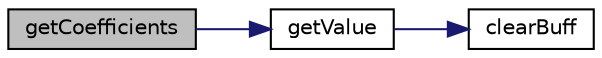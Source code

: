 digraph "getCoefficients"
{
 // LATEX_PDF_SIZE
  edge [fontname="Helvetica",fontsize="10",labelfontname="Helvetica",labelfontsize="10"];
  node [fontname="Helvetica",fontsize="10",shape=record];
  rankdir="LR";
  Node1 [label="getCoefficients",height=0.2,width=0.4,color="black", fillcolor="grey75", style="filled", fontcolor="black",tooltip="gets coefficients for quadratic equation from user by console input"];
  Node1 -> Node2 [color="midnightblue",fontsize="10",style="solid",fontname="Helvetica"];
  Node2 [label="getValue",height=0.2,width=0.4,color="black", fillcolor="white", style="filled",URL="$_source_8cpp.html#ab1d0b157faadb82efa9102d12fe97e5f",tooltip="asks for enter double input to console until input is correct"];
  Node2 -> Node3 [color="midnightblue",fontsize="10",style="solid",fontname="Helvetica"];
  Node3 [label="clearBuff",height=0.2,width=0.4,color="black", fillcolor="white", style="filled",URL="$_source_8cpp.html#acf97ff06c423170a6e7e360528df9a94",tooltip=" "];
}
